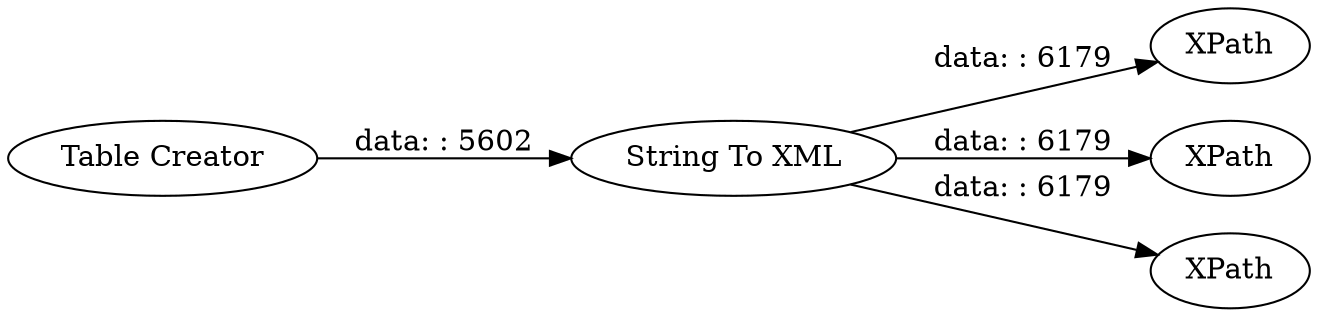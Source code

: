 digraph {
	"-968348741312512420_1177" [label="String To XML"]
	"-968348741312512420_1200" [label=XPath]
	"-968348741312512420_1204" [label=XPath]
	"-968348741312512420_1203" [label=XPath]
	"-968348741312512420_1202" [label="Table Creator"]
	"-968348741312512420_1177" -> "-968348741312512420_1200" [label="data: : 6179"]
	"-968348741312512420_1202" -> "-968348741312512420_1177" [label="data: : 5602"]
	"-968348741312512420_1177" -> "-968348741312512420_1204" [label="data: : 6179"]
	"-968348741312512420_1177" -> "-968348741312512420_1203" [label="data: : 6179"]
	rankdir=LR
}
